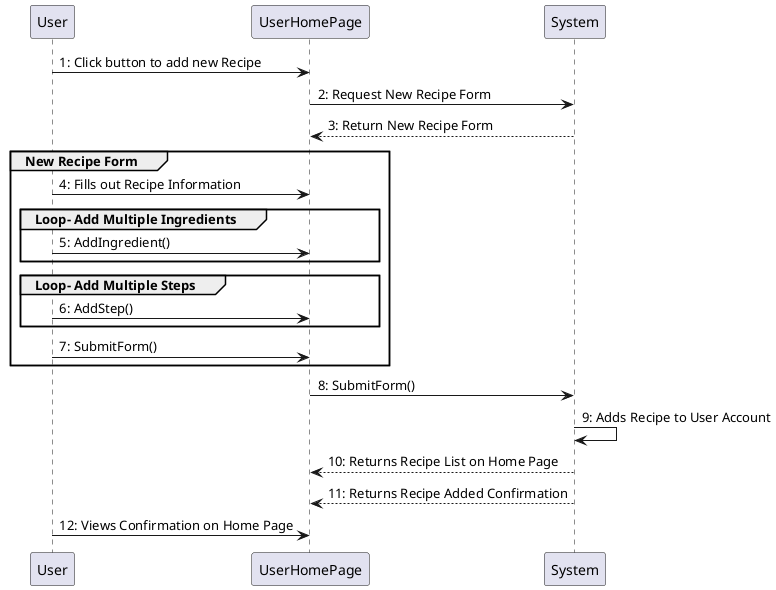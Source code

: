 @startuml
       User -> UserHomePage: 1: Click button to add new Recipe
       UserHomePage -> System: 2: Request New Recipe Form
       System --> UserHomePage: 3: Return New Recipe Form
group New Recipe Form
       User -> UserHomePage: 4: Fills out Recipe Information
       group Loop- Add Multiple Ingredients
       User -> UserHomePage: 5: AddIngredient()
       end
       group Loop- Add Multiple Steps
       User -> UserHomePage: 6: AddStep()
       end
       User -> UserHomePage: 7: SubmitForm()
       end
       UserHomePage -> System: 8: SubmitForm()

       System -> System: 9: Adds Recipe to User Account
       System --> UserHomePage: 10: Returns Recipe List on Home Page
       System --> UserHomePage: 11: Returns Recipe Added Confirmation
       User -> UserHomePage: 12: Views Confirmation on Home Page

       @enduml
